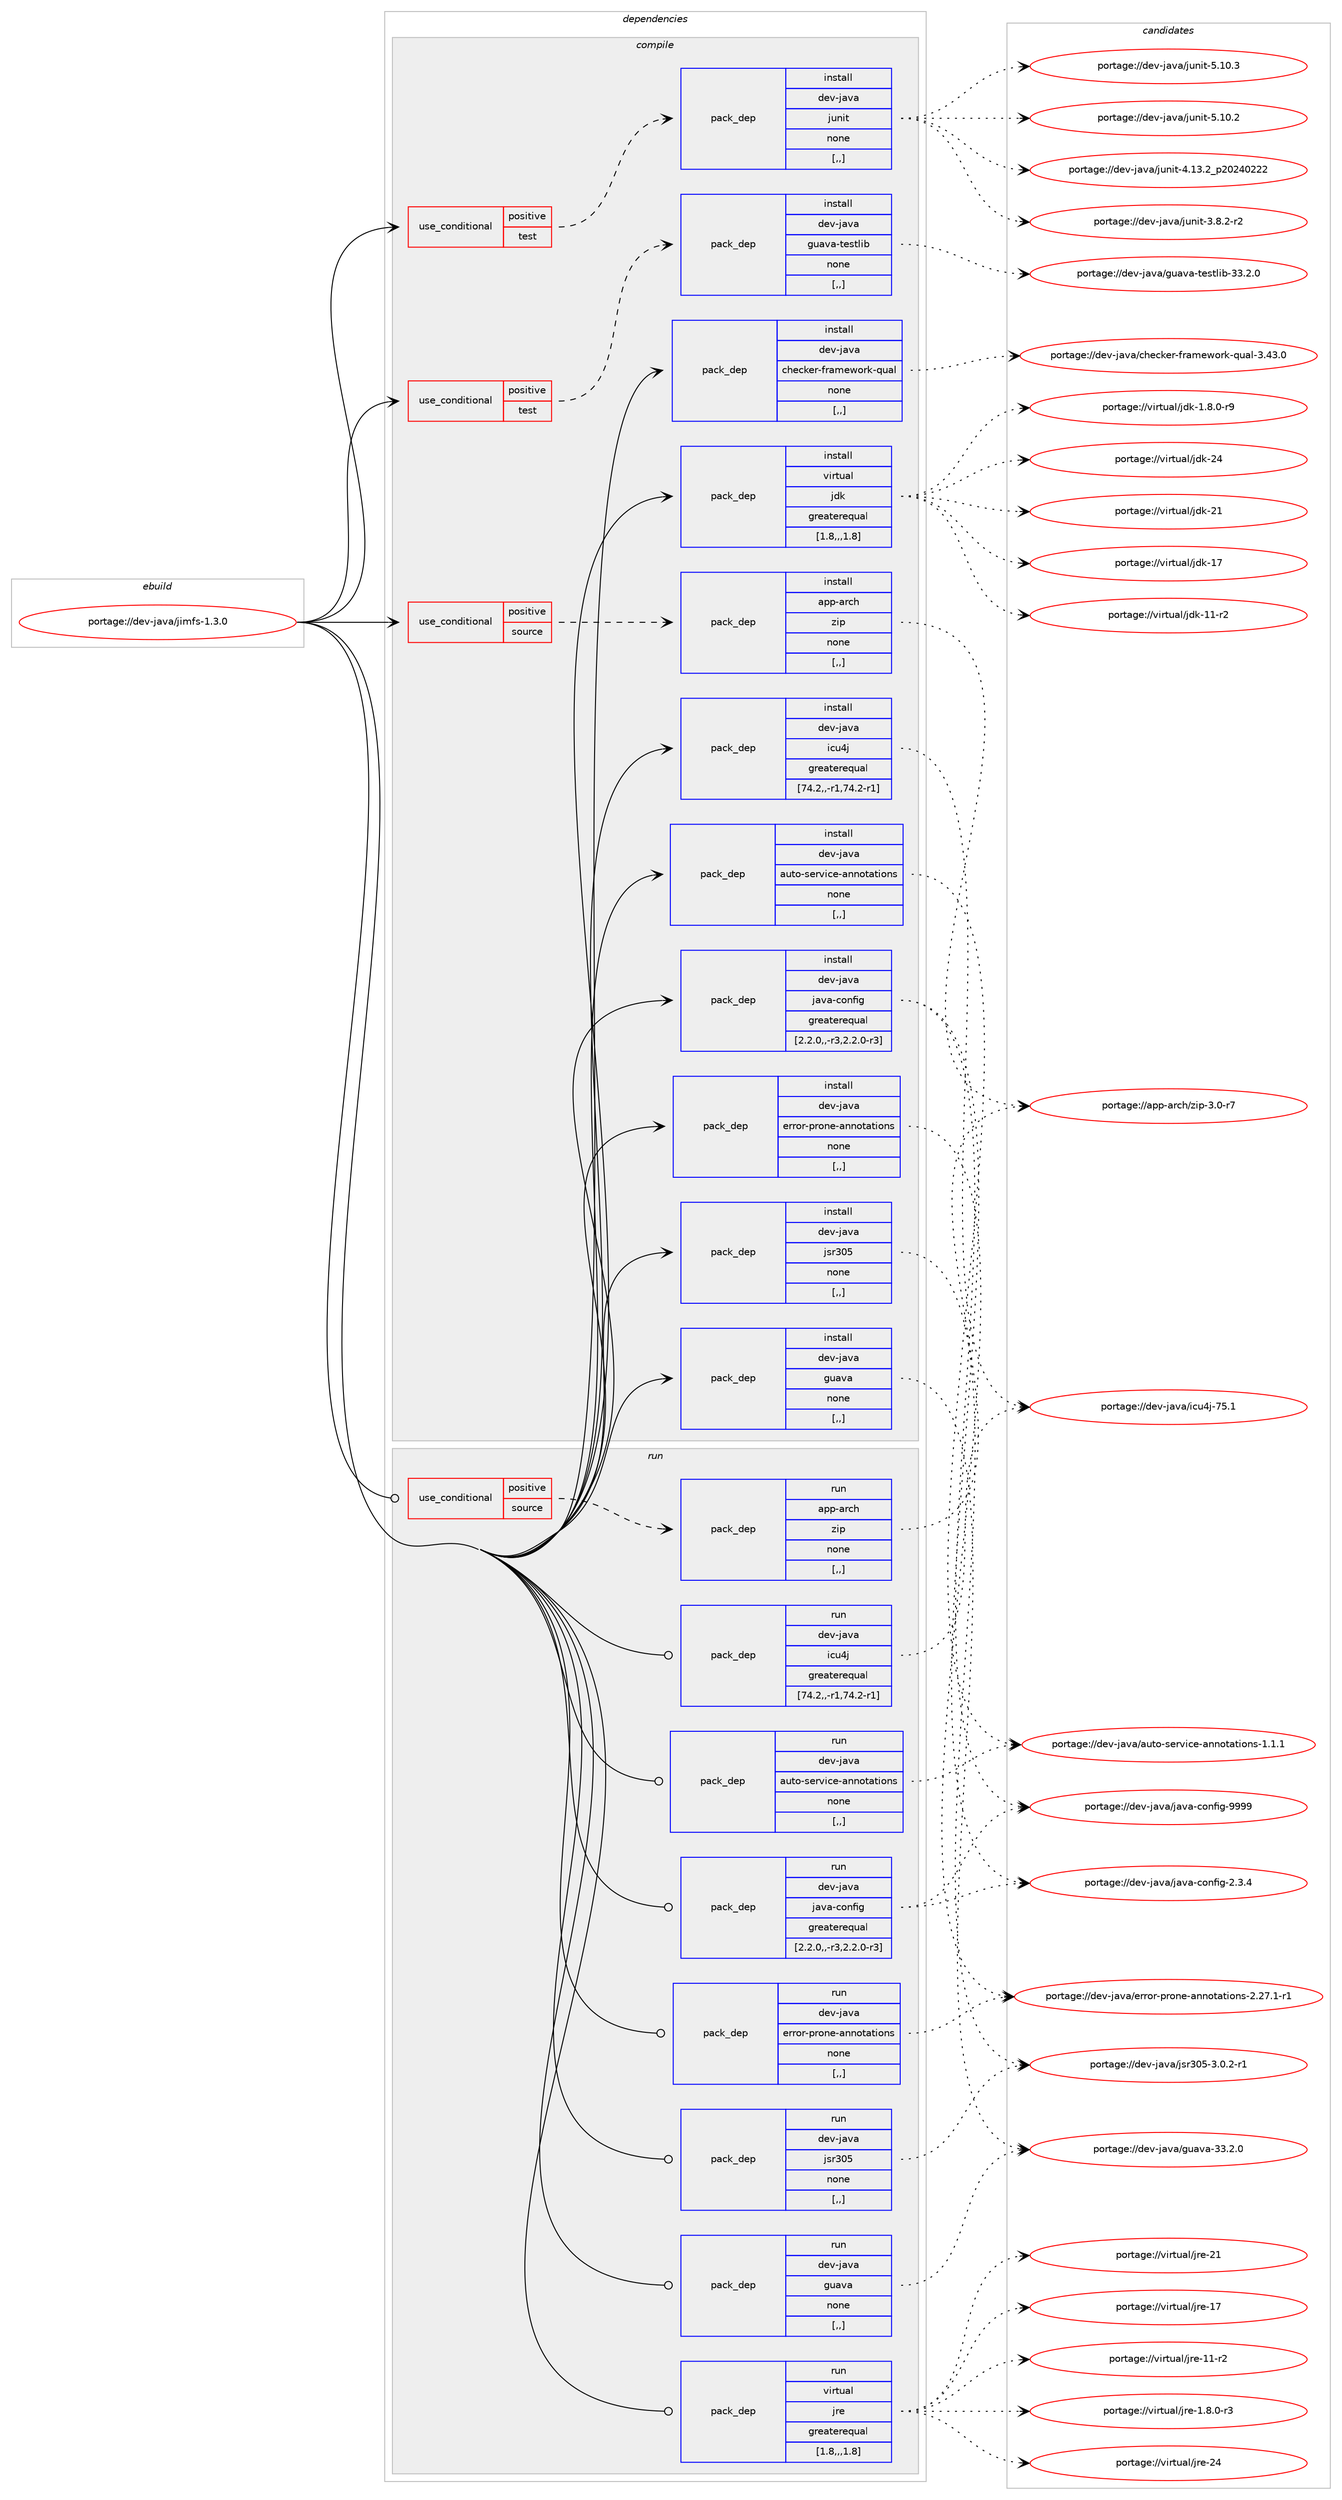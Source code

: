 digraph prolog {

# *************
# Graph options
# *************

newrank=true;
concentrate=true;
compound=true;
graph [rankdir=LR,fontname=Helvetica,fontsize=10,ranksep=1.5];#, ranksep=2.5, nodesep=0.2];
edge  [arrowhead=vee];
node  [fontname=Helvetica,fontsize=10];

# **********
# The ebuild
# **********

subgraph cluster_leftcol {
color=gray;
label=<<i>ebuild</i>>;
id [label="portage://dev-java/jimfs-1.3.0", color=red, width=4, href="../dev-java/jimfs-1.3.0.svg"];
}

# ****************
# The dependencies
# ****************

subgraph cluster_midcol {
color=gray;
label=<<i>dependencies</i>>;
subgraph cluster_compile {
fillcolor="#eeeeee";
style=filled;
label=<<i>compile</i>>;
subgraph cond152180 {
dependency589188 [label=<<TABLE BORDER="0" CELLBORDER="1" CELLSPACING="0" CELLPADDING="4"><TR><TD ROWSPAN="3" CELLPADDING="10">use_conditional</TD></TR><TR><TD>positive</TD></TR><TR><TD>source</TD></TR></TABLE>>, shape=none, color=red];
subgraph pack432355 {
dependency589189 [label=<<TABLE BORDER="0" CELLBORDER="1" CELLSPACING="0" CELLPADDING="4" WIDTH="220"><TR><TD ROWSPAN="6" CELLPADDING="30">pack_dep</TD></TR><TR><TD WIDTH="110">install</TD></TR><TR><TD>app-arch</TD></TR><TR><TD>zip</TD></TR><TR><TD>none</TD></TR><TR><TD>[,,]</TD></TR></TABLE>>, shape=none, color=blue];
}
dependency589188:e -> dependency589189:w [weight=20,style="dashed",arrowhead="vee"];
}
id:e -> dependency589188:w [weight=20,style="solid",arrowhead="vee"];
subgraph cond152181 {
dependency589190 [label=<<TABLE BORDER="0" CELLBORDER="1" CELLSPACING="0" CELLPADDING="4"><TR><TD ROWSPAN="3" CELLPADDING="10">use_conditional</TD></TR><TR><TD>positive</TD></TR><TR><TD>test</TD></TR></TABLE>>, shape=none, color=red];
subgraph pack432356 {
dependency589191 [label=<<TABLE BORDER="0" CELLBORDER="1" CELLSPACING="0" CELLPADDING="4" WIDTH="220"><TR><TD ROWSPAN="6" CELLPADDING="30">pack_dep</TD></TR><TR><TD WIDTH="110">install</TD></TR><TR><TD>dev-java</TD></TR><TR><TD>guava-testlib</TD></TR><TR><TD>none</TD></TR><TR><TD>[,,]</TD></TR></TABLE>>, shape=none, color=blue];
}
dependency589190:e -> dependency589191:w [weight=20,style="dashed",arrowhead="vee"];
}
id:e -> dependency589190:w [weight=20,style="solid",arrowhead="vee"];
subgraph cond152182 {
dependency589192 [label=<<TABLE BORDER="0" CELLBORDER="1" CELLSPACING="0" CELLPADDING="4"><TR><TD ROWSPAN="3" CELLPADDING="10">use_conditional</TD></TR><TR><TD>positive</TD></TR><TR><TD>test</TD></TR></TABLE>>, shape=none, color=red];
subgraph pack432357 {
dependency589193 [label=<<TABLE BORDER="0" CELLBORDER="1" CELLSPACING="0" CELLPADDING="4" WIDTH="220"><TR><TD ROWSPAN="6" CELLPADDING="30">pack_dep</TD></TR><TR><TD WIDTH="110">install</TD></TR><TR><TD>dev-java</TD></TR><TR><TD>junit</TD></TR><TR><TD>none</TD></TR><TR><TD>[,,]</TD></TR></TABLE>>, shape=none, color=blue];
}
dependency589192:e -> dependency589193:w [weight=20,style="dashed",arrowhead="vee"];
}
id:e -> dependency589192:w [weight=20,style="solid",arrowhead="vee"];
subgraph pack432358 {
dependency589194 [label=<<TABLE BORDER="0" CELLBORDER="1" CELLSPACING="0" CELLPADDING="4" WIDTH="220"><TR><TD ROWSPAN="6" CELLPADDING="30">pack_dep</TD></TR><TR><TD WIDTH="110">install</TD></TR><TR><TD>dev-java</TD></TR><TR><TD>auto-service-annotations</TD></TR><TR><TD>none</TD></TR><TR><TD>[,,]</TD></TR></TABLE>>, shape=none, color=blue];
}
id:e -> dependency589194:w [weight=20,style="solid",arrowhead="vee"];
subgraph pack432359 {
dependency589195 [label=<<TABLE BORDER="0" CELLBORDER="1" CELLSPACING="0" CELLPADDING="4" WIDTH="220"><TR><TD ROWSPAN="6" CELLPADDING="30">pack_dep</TD></TR><TR><TD WIDTH="110">install</TD></TR><TR><TD>dev-java</TD></TR><TR><TD>checker-framework-qual</TD></TR><TR><TD>none</TD></TR><TR><TD>[,,]</TD></TR></TABLE>>, shape=none, color=blue];
}
id:e -> dependency589195:w [weight=20,style="solid",arrowhead="vee"];
subgraph pack432360 {
dependency589196 [label=<<TABLE BORDER="0" CELLBORDER="1" CELLSPACING="0" CELLPADDING="4" WIDTH="220"><TR><TD ROWSPAN="6" CELLPADDING="30">pack_dep</TD></TR><TR><TD WIDTH="110">install</TD></TR><TR><TD>dev-java</TD></TR><TR><TD>error-prone-annotations</TD></TR><TR><TD>none</TD></TR><TR><TD>[,,]</TD></TR></TABLE>>, shape=none, color=blue];
}
id:e -> dependency589196:w [weight=20,style="solid",arrowhead="vee"];
subgraph pack432361 {
dependency589197 [label=<<TABLE BORDER="0" CELLBORDER="1" CELLSPACING="0" CELLPADDING="4" WIDTH="220"><TR><TD ROWSPAN="6" CELLPADDING="30">pack_dep</TD></TR><TR><TD WIDTH="110">install</TD></TR><TR><TD>dev-java</TD></TR><TR><TD>guava</TD></TR><TR><TD>none</TD></TR><TR><TD>[,,]</TD></TR></TABLE>>, shape=none, color=blue];
}
id:e -> dependency589197:w [weight=20,style="solid",arrowhead="vee"];
subgraph pack432362 {
dependency589198 [label=<<TABLE BORDER="0" CELLBORDER="1" CELLSPACING="0" CELLPADDING="4" WIDTH="220"><TR><TD ROWSPAN="6" CELLPADDING="30">pack_dep</TD></TR><TR><TD WIDTH="110">install</TD></TR><TR><TD>dev-java</TD></TR><TR><TD>icu4j</TD></TR><TR><TD>greaterequal</TD></TR><TR><TD>[74.2,,-r1,74.2-r1]</TD></TR></TABLE>>, shape=none, color=blue];
}
id:e -> dependency589198:w [weight=20,style="solid",arrowhead="vee"];
subgraph pack432363 {
dependency589199 [label=<<TABLE BORDER="0" CELLBORDER="1" CELLSPACING="0" CELLPADDING="4" WIDTH="220"><TR><TD ROWSPAN="6" CELLPADDING="30">pack_dep</TD></TR><TR><TD WIDTH="110">install</TD></TR><TR><TD>dev-java</TD></TR><TR><TD>java-config</TD></TR><TR><TD>greaterequal</TD></TR><TR><TD>[2.2.0,,-r3,2.2.0-r3]</TD></TR></TABLE>>, shape=none, color=blue];
}
id:e -> dependency589199:w [weight=20,style="solid",arrowhead="vee"];
subgraph pack432364 {
dependency589200 [label=<<TABLE BORDER="0" CELLBORDER="1" CELLSPACING="0" CELLPADDING="4" WIDTH="220"><TR><TD ROWSPAN="6" CELLPADDING="30">pack_dep</TD></TR><TR><TD WIDTH="110">install</TD></TR><TR><TD>dev-java</TD></TR><TR><TD>jsr305</TD></TR><TR><TD>none</TD></TR><TR><TD>[,,]</TD></TR></TABLE>>, shape=none, color=blue];
}
id:e -> dependency589200:w [weight=20,style="solid",arrowhead="vee"];
subgraph pack432365 {
dependency589201 [label=<<TABLE BORDER="0" CELLBORDER="1" CELLSPACING="0" CELLPADDING="4" WIDTH="220"><TR><TD ROWSPAN="6" CELLPADDING="30">pack_dep</TD></TR><TR><TD WIDTH="110">install</TD></TR><TR><TD>virtual</TD></TR><TR><TD>jdk</TD></TR><TR><TD>greaterequal</TD></TR><TR><TD>[1.8,,,1.8]</TD></TR></TABLE>>, shape=none, color=blue];
}
id:e -> dependency589201:w [weight=20,style="solid",arrowhead="vee"];
}
subgraph cluster_compileandrun {
fillcolor="#eeeeee";
style=filled;
label=<<i>compile and run</i>>;
}
subgraph cluster_run {
fillcolor="#eeeeee";
style=filled;
label=<<i>run</i>>;
subgraph cond152183 {
dependency589202 [label=<<TABLE BORDER="0" CELLBORDER="1" CELLSPACING="0" CELLPADDING="4"><TR><TD ROWSPAN="3" CELLPADDING="10">use_conditional</TD></TR><TR><TD>positive</TD></TR><TR><TD>source</TD></TR></TABLE>>, shape=none, color=red];
subgraph pack432366 {
dependency589203 [label=<<TABLE BORDER="0" CELLBORDER="1" CELLSPACING="0" CELLPADDING="4" WIDTH="220"><TR><TD ROWSPAN="6" CELLPADDING="30">pack_dep</TD></TR><TR><TD WIDTH="110">run</TD></TR><TR><TD>app-arch</TD></TR><TR><TD>zip</TD></TR><TR><TD>none</TD></TR><TR><TD>[,,]</TD></TR></TABLE>>, shape=none, color=blue];
}
dependency589202:e -> dependency589203:w [weight=20,style="dashed",arrowhead="vee"];
}
id:e -> dependency589202:w [weight=20,style="solid",arrowhead="odot"];
subgraph pack432367 {
dependency589204 [label=<<TABLE BORDER="0" CELLBORDER="1" CELLSPACING="0" CELLPADDING="4" WIDTH="220"><TR><TD ROWSPAN="6" CELLPADDING="30">pack_dep</TD></TR><TR><TD WIDTH="110">run</TD></TR><TR><TD>dev-java</TD></TR><TR><TD>auto-service-annotations</TD></TR><TR><TD>none</TD></TR><TR><TD>[,,]</TD></TR></TABLE>>, shape=none, color=blue];
}
id:e -> dependency589204:w [weight=20,style="solid",arrowhead="odot"];
subgraph pack432368 {
dependency589205 [label=<<TABLE BORDER="0" CELLBORDER="1" CELLSPACING="0" CELLPADDING="4" WIDTH="220"><TR><TD ROWSPAN="6" CELLPADDING="30">pack_dep</TD></TR><TR><TD WIDTH="110">run</TD></TR><TR><TD>dev-java</TD></TR><TR><TD>error-prone-annotations</TD></TR><TR><TD>none</TD></TR><TR><TD>[,,]</TD></TR></TABLE>>, shape=none, color=blue];
}
id:e -> dependency589205:w [weight=20,style="solid",arrowhead="odot"];
subgraph pack432369 {
dependency589206 [label=<<TABLE BORDER="0" CELLBORDER="1" CELLSPACING="0" CELLPADDING="4" WIDTH="220"><TR><TD ROWSPAN="6" CELLPADDING="30">pack_dep</TD></TR><TR><TD WIDTH="110">run</TD></TR><TR><TD>dev-java</TD></TR><TR><TD>guava</TD></TR><TR><TD>none</TD></TR><TR><TD>[,,]</TD></TR></TABLE>>, shape=none, color=blue];
}
id:e -> dependency589206:w [weight=20,style="solid",arrowhead="odot"];
subgraph pack432370 {
dependency589207 [label=<<TABLE BORDER="0" CELLBORDER="1" CELLSPACING="0" CELLPADDING="4" WIDTH="220"><TR><TD ROWSPAN="6" CELLPADDING="30">pack_dep</TD></TR><TR><TD WIDTH="110">run</TD></TR><TR><TD>dev-java</TD></TR><TR><TD>icu4j</TD></TR><TR><TD>greaterequal</TD></TR><TR><TD>[74.2,,-r1,74.2-r1]</TD></TR></TABLE>>, shape=none, color=blue];
}
id:e -> dependency589207:w [weight=20,style="solid",arrowhead="odot"];
subgraph pack432371 {
dependency589208 [label=<<TABLE BORDER="0" CELLBORDER="1" CELLSPACING="0" CELLPADDING="4" WIDTH="220"><TR><TD ROWSPAN="6" CELLPADDING="30">pack_dep</TD></TR><TR><TD WIDTH="110">run</TD></TR><TR><TD>dev-java</TD></TR><TR><TD>java-config</TD></TR><TR><TD>greaterequal</TD></TR><TR><TD>[2.2.0,,-r3,2.2.0-r3]</TD></TR></TABLE>>, shape=none, color=blue];
}
id:e -> dependency589208:w [weight=20,style="solid",arrowhead="odot"];
subgraph pack432372 {
dependency589209 [label=<<TABLE BORDER="0" CELLBORDER="1" CELLSPACING="0" CELLPADDING="4" WIDTH="220"><TR><TD ROWSPAN="6" CELLPADDING="30">pack_dep</TD></TR><TR><TD WIDTH="110">run</TD></TR><TR><TD>dev-java</TD></TR><TR><TD>jsr305</TD></TR><TR><TD>none</TD></TR><TR><TD>[,,]</TD></TR></TABLE>>, shape=none, color=blue];
}
id:e -> dependency589209:w [weight=20,style="solid",arrowhead="odot"];
subgraph pack432373 {
dependency589210 [label=<<TABLE BORDER="0" CELLBORDER="1" CELLSPACING="0" CELLPADDING="4" WIDTH="220"><TR><TD ROWSPAN="6" CELLPADDING="30">pack_dep</TD></TR><TR><TD WIDTH="110">run</TD></TR><TR><TD>virtual</TD></TR><TR><TD>jre</TD></TR><TR><TD>greaterequal</TD></TR><TR><TD>[1.8,,,1.8]</TD></TR></TABLE>>, shape=none, color=blue];
}
id:e -> dependency589210:w [weight=20,style="solid",arrowhead="odot"];
}
}

# **************
# The candidates
# **************

subgraph cluster_choices {
rank=same;
color=gray;
label=<<i>candidates</i>>;

subgraph choice432355 {
color=black;
nodesep=1;
choice9711211245971149910447122105112455146484511455 [label="portage://app-arch/zip-3.0-r7", color=red, width=4,href="../app-arch/zip-3.0-r7.svg"];
dependency589189:e -> choice9711211245971149910447122105112455146484511455:w [style=dotted,weight="100"];
}
subgraph choice432356 {
color=black;
nodesep=1;
choice100101118451069711897471031179711897451161011151161081059845515146504648 [label="portage://dev-java/guava-testlib-33.2.0", color=red, width=4,href="../dev-java/guava-testlib-33.2.0.svg"];
dependency589191:e -> choice100101118451069711897471031179711897451161011151161081059845515146504648:w [style=dotted,weight="100"];
}
subgraph choice432357 {
color=black;
nodesep=1;
choice1001011184510697118974710611711010511645534649484651 [label="portage://dev-java/junit-5.10.3", color=red, width=4,href="../dev-java/junit-5.10.3.svg"];
choice1001011184510697118974710611711010511645534649484650 [label="portage://dev-java/junit-5.10.2", color=red, width=4,href="../dev-java/junit-5.10.2.svg"];
choice1001011184510697118974710611711010511645524649514650951125048505248505050 [label="portage://dev-java/junit-4.13.2_p20240222", color=red, width=4,href="../dev-java/junit-4.13.2_p20240222.svg"];
choice100101118451069711897471061171101051164551465646504511450 [label="portage://dev-java/junit-3.8.2-r2", color=red, width=4,href="../dev-java/junit-3.8.2-r2.svg"];
dependency589193:e -> choice1001011184510697118974710611711010511645534649484651:w [style=dotted,weight="100"];
dependency589193:e -> choice1001011184510697118974710611711010511645534649484650:w [style=dotted,weight="100"];
dependency589193:e -> choice1001011184510697118974710611711010511645524649514650951125048505248505050:w [style=dotted,weight="100"];
dependency589193:e -> choice100101118451069711897471061171101051164551465646504511450:w [style=dotted,weight="100"];
}
subgraph choice432358 {
color=black;
nodesep=1;
choice10010111845106971189747971171161114511510111411810599101459711011011111697116105111110115454946494649 [label="portage://dev-java/auto-service-annotations-1.1.1", color=red, width=4,href="../dev-java/auto-service-annotations-1.1.1.svg"];
dependency589194:e -> choice10010111845106971189747971171161114511510111411810599101459711011011111697116105111110115454946494649:w [style=dotted,weight="100"];
}
subgraph choice432359 {
color=black;
nodesep=1;
choice1001011184510697118974799104101991071011144510211497109101119111114107451131179710845514652514648 [label="portage://dev-java/checker-framework-qual-3.43.0", color=red, width=4,href="../dev-java/checker-framework-qual-3.43.0.svg"];
dependency589195:e -> choice1001011184510697118974799104101991071011144510211497109101119111114107451131179710845514652514648:w [style=dotted,weight="100"];
}
subgraph choice432360 {
color=black;
nodesep=1;
choice1001011184510697118974710111411411111445112114111110101459711011011111697116105111110115455046505546494511449 [label="portage://dev-java/error-prone-annotations-2.27.1-r1", color=red, width=4,href="../dev-java/error-prone-annotations-2.27.1-r1.svg"];
dependency589196:e -> choice1001011184510697118974710111411411111445112114111110101459711011011111697116105111110115455046505546494511449:w [style=dotted,weight="100"];
}
subgraph choice432361 {
color=black;
nodesep=1;
choice10010111845106971189747103117971189745515146504648 [label="portage://dev-java/guava-33.2.0", color=red, width=4,href="../dev-java/guava-33.2.0.svg"];
dependency589197:e -> choice10010111845106971189747103117971189745515146504648:w [style=dotted,weight="100"];
}
subgraph choice432362 {
color=black;
nodesep=1;
choice1001011184510697118974710599117521064555534649 [label="portage://dev-java/icu4j-75.1", color=red, width=4,href="../dev-java/icu4j-75.1.svg"];
dependency589198:e -> choice1001011184510697118974710599117521064555534649:w [style=dotted,weight="100"];
}
subgraph choice432363 {
color=black;
nodesep=1;
choice10010111845106971189747106971189745991111101021051034557575757 [label="portage://dev-java/java-config-9999", color=red, width=4,href="../dev-java/java-config-9999.svg"];
choice1001011184510697118974710697118974599111110102105103455046514652 [label="portage://dev-java/java-config-2.3.4", color=red, width=4,href="../dev-java/java-config-2.3.4.svg"];
dependency589199:e -> choice10010111845106971189747106971189745991111101021051034557575757:w [style=dotted,weight="100"];
dependency589199:e -> choice1001011184510697118974710697118974599111110102105103455046514652:w [style=dotted,weight="100"];
}
subgraph choice432364 {
color=black;
nodesep=1;
choice100101118451069711897471061151145148534551464846504511449 [label="portage://dev-java/jsr305-3.0.2-r1", color=red, width=4,href="../dev-java/jsr305-3.0.2-r1.svg"];
dependency589200:e -> choice100101118451069711897471061151145148534551464846504511449:w [style=dotted,weight="100"];
}
subgraph choice432365 {
color=black;
nodesep=1;
choice1181051141161179710847106100107455052 [label="portage://virtual/jdk-24", color=red, width=4,href="../virtual/jdk-24.svg"];
choice1181051141161179710847106100107455049 [label="portage://virtual/jdk-21", color=red, width=4,href="../virtual/jdk-21.svg"];
choice1181051141161179710847106100107454955 [label="portage://virtual/jdk-17", color=red, width=4,href="../virtual/jdk-17.svg"];
choice11810511411611797108471061001074549494511450 [label="portage://virtual/jdk-11-r2", color=red, width=4,href="../virtual/jdk-11-r2.svg"];
choice11810511411611797108471061001074549465646484511457 [label="portage://virtual/jdk-1.8.0-r9", color=red, width=4,href="../virtual/jdk-1.8.0-r9.svg"];
dependency589201:e -> choice1181051141161179710847106100107455052:w [style=dotted,weight="100"];
dependency589201:e -> choice1181051141161179710847106100107455049:w [style=dotted,weight="100"];
dependency589201:e -> choice1181051141161179710847106100107454955:w [style=dotted,weight="100"];
dependency589201:e -> choice11810511411611797108471061001074549494511450:w [style=dotted,weight="100"];
dependency589201:e -> choice11810511411611797108471061001074549465646484511457:w [style=dotted,weight="100"];
}
subgraph choice432366 {
color=black;
nodesep=1;
choice9711211245971149910447122105112455146484511455 [label="portage://app-arch/zip-3.0-r7", color=red, width=4,href="../app-arch/zip-3.0-r7.svg"];
dependency589203:e -> choice9711211245971149910447122105112455146484511455:w [style=dotted,weight="100"];
}
subgraph choice432367 {
color=black;
nodesep=1;
choice10010111845106971189747971171161114511510111411810599101459711011011111697116105111110115454946494649 [label="portage://dev-java/auto-service-annotations-1.1.1", color=red, width=4,href="../dev-java/auto-service-annotations-1.1.1.svg"];
dependency589204:e -> choice10010111845106971189747971171161114511510111411810599101459711011011111697116105111110115454946494649:w [style=dotted,weight="100"];
}
subgraph choice432368 {
color=black;
nodesep=1;
choice1001011184510697118974710111411411111445112114111110101459711011011111697116105111110115455046505546494511449 [label="portage://dev-java/error-prone-annotations-2.27.1-r1", color=red, width=4,href="../dev-java/error-prone-annotations-2.27.1-r1.svg"];
dependency589205:e -> choice1001011184510697118974710111411411111445112114111110101459711011011111697116105111110115455046505546494511449:w [style=dotted,weight="100"];
}
subgraph choice432369 {
color=black;
nodesep=1;
choice10010111845106971189747103117971189745515146504648 [label="portage://dev-java/guava-33.2.0", color=red, width=4,href="../dev-java/guava-33.2.0.svg"];
dependency589206:e -> choice10010111845106971189747103117971189745515146504648:w [style=dotted,weight="100"];
}
subgraph choice432370 {
color=black;
nodesep=1;
choice1001011184510697118974710599117521064555534649 [label="portage://dev-java/icu4j-75.1", color=red, width=4,href="../dev-java/icu4j-75.1.svg"];
dependency589207:e -> choice1001011184510697118974710599117521064555534649:w [style=dotted,weight="100"];
}
subgraph choice432371 {
color=black;
nodesep=1;
choice10010111845106971189747106971189745991111101021051034557575757 [label="portage://dev-java/java-config-9999", color=red, width=4,href="../dev-java/java-config-9999.svg"];
choice1001011184510697118974710697118974599111110102105103455046514652 [label="portage://dev-java/java-config-2.3.4", color=red, width=4,href="../dev-java/java-config-2.3.4.svg"];
dependency589208:e -> choice10010111845106971189747106971189745991111101021051034557575757:w [style=dotted,weight="100"];
dependency589208:e -> choice1001011184510697118974710697118974599111110102105103455046514652:w [style=dotted,weight="100"];
}
subgraph choice432372 {
color=black;
nodesep=1;
choice100101118451069711897471061151145148534551464846504511449 [label="portage://dev-java/jsr305-3.0.2-r1", color=red, width=4,href="../dev-java/jsr305-3.0.2-r1.svg"];
dependency589209:e -> choice100101118451069711897471061151145148534551464846504511449:w [style=dotted,weight="100"];
}
subgraph choice432373 {
color=black;
nodesep=1;
choice1181051141161179710847106114101455052 [label="portage://virtual/jre-24", color=red, width=4,href="../virtual/jre-24.svg"];
choice1181051141161179710847106114101455049 [label="portage://virtual/jre-21", color=red, width=4,href="../virtual/jre-21.svg"];
choice1181051141161179710847106114101454955 [label="portage://virtual/jre-17", color=red, width=4,href="../virtual/jre-17.svg"];
choice11810511411611797108471061141014549494511450 [label="portage://virtual/jre-11-r2", color=red, width=4,href="../virtual/jre-11-r2.svg"];
choice11810511411611797108471061141014549465646484511451 [label="portage://virtual/jre-1.8.0-r3", color=red, width=4,href="../virtual/jre-1.8.0-r3.svg"];
dependency589210:e -> choice1181051141161179710847106114101455052:w [style=dotted,weight="100"];
dependency589210:e -> choice1181051141161179710847106114101455049:w [style=dotted,weight="100"];
dependency589210:e -> choice1181051141161179710847106114101454955:w [style=dotted,weight="100"];
dependency589210:e -> choice11810511411611797108471061141014549494511450:w [style=dotted,weight="100"];
dependency589210:e -> choice11810511411611797108471061141014549465646484511451:w [style=dotted,weight="100"];
}
}

}
